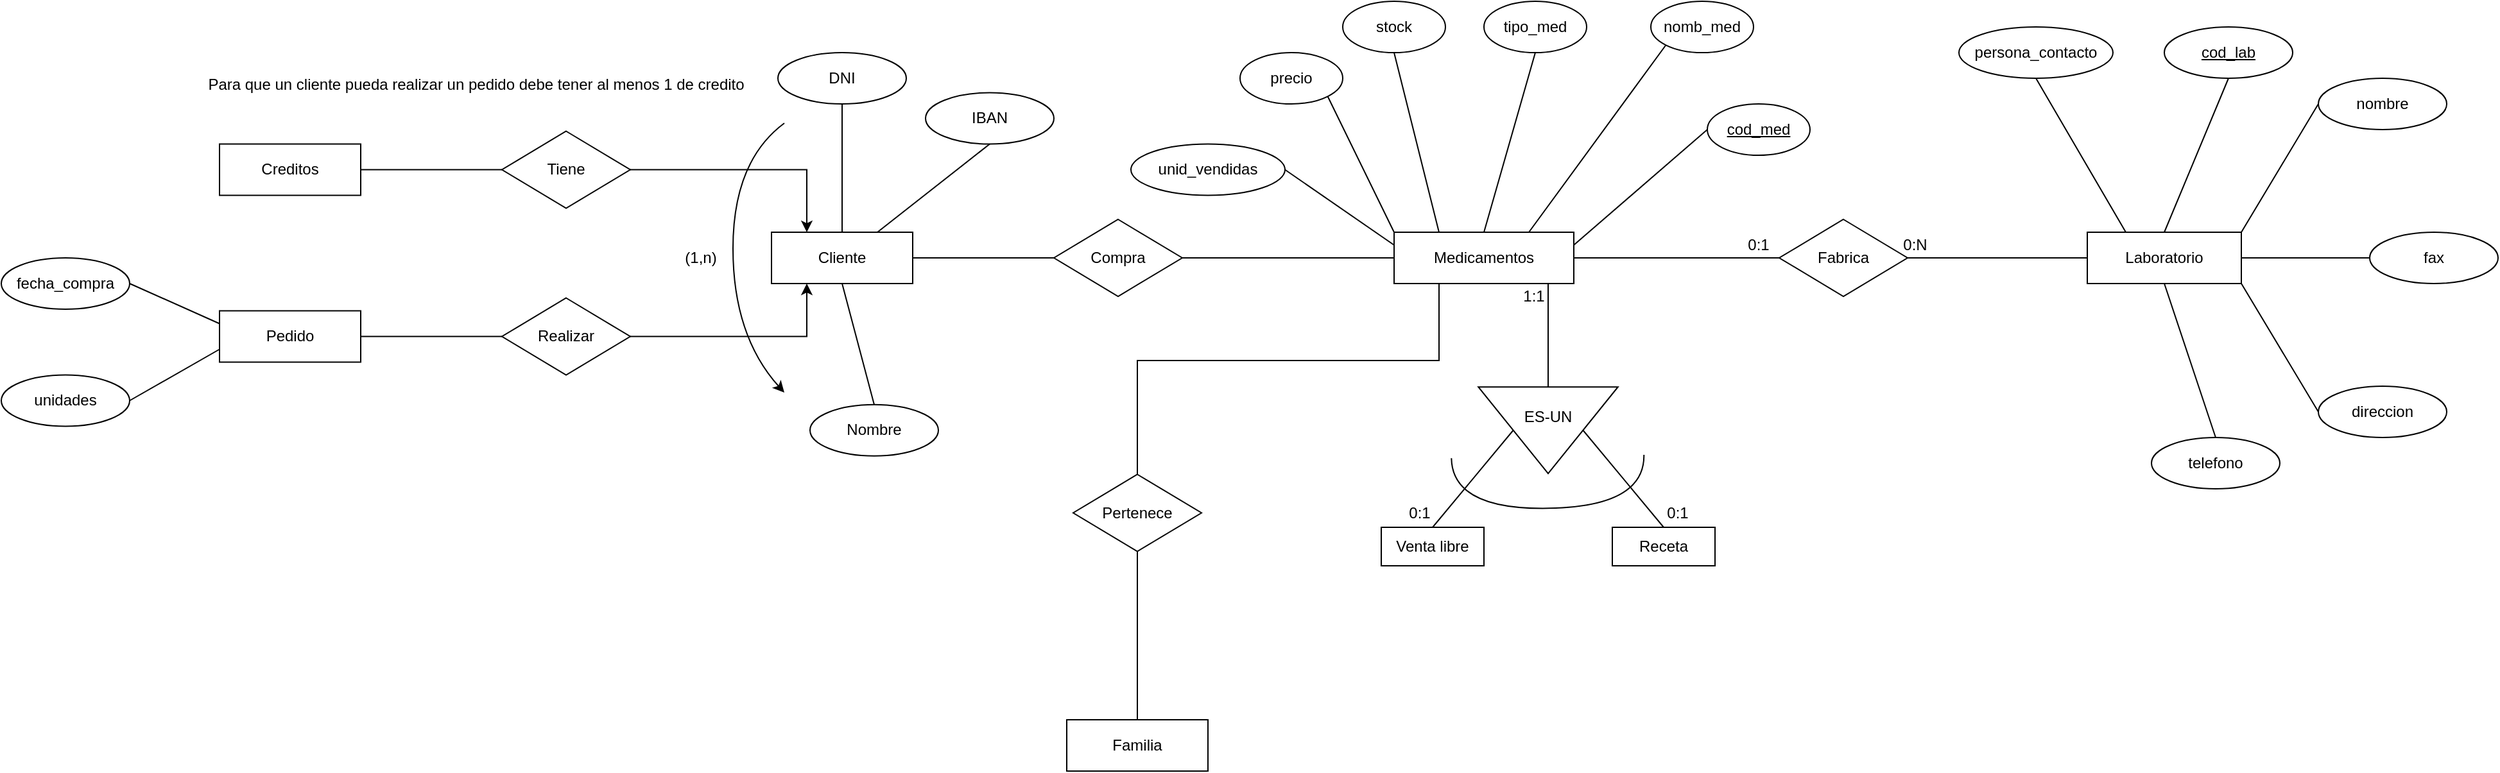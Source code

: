 <mxfile version="22.0.2" type="device">
  <diagram name="Página-1" id="4huNfL7pB0AyObAqlQ7k">
    <mxGraphModel dx="1442" dy="713" grid="1" gridSize="10" guides="1" tooltips="1" connect="1" arrows="1" fold="1" page="1" pageScale="1" pageWidth="4681" pageHeight="3300" math="0" shadow="0">
      <root>
        <mxCell id="0" />
        <mxCell id="1" parent="0" />
        <mxCell id="pyem5_0U6EFI_bZUwjQr-23" value="Laboratorio" style="whiteSpace=wrap;html=1;align=center;" parent="1" vertex="1">
          <mxGeometry x="1645" y="220" width="120" height="40" as="geometry" />
        </mxCell>
        <mxCell id="pyem5_0U6EFI_bZUwjQr-30" value="Medicamentos" style="whiteSpace=wrap;html=1;align=center;movable=1;resizable=1;rotatable=1;deletable=1;editable=1;locked=0;connectable=1;" parent="1" vertex="1">
          <mxGeometry x="1105" y="220" width="140" height="40" as="geometry" />
        </mxCell>
        <mxCell id="pyem5_0U6EFI_bZUwjQr-33" value="nombre" style="ellipse;whiteSpace=wrap;html=1;align=center;" parent="1" vertex="1">
          <mxGeometry x="1825" y="100" width="100" height="40" as="geometry" />
        </mxCell>
        <mxCell id="pyem5_0U6EFI_bZUwjQr-34" value="telefono" style="ellipse;whiteSpace=wrap;html=1;align=center;" parent="1" vertex="1">
          <mxGeometry x="1695" y="380" width="100" height="40" as="geometry" />
        </mxCell>
        <mxCell id="pyem5_0U6EFI_bZUwjQr-35" value="direccion" style="ellipse;whiteSpace=wrap;html=1;align=center;" parent="1" vertex="1">
          <mxGeometry x="1825" y="340" width="100" height="40" as="geometry" />
        </mxCell>
        <mxCell id="pyem5_0U6EFI_bZUwjQr-36" value="fax" style="ellipse;whiteSpace=wrap;html=1;align=center;" parent="1" vertex="1">
          <mxGeometry x="1865" y="220" width="100" height="40" as="geometry" />
        </mxCell>
        <mxCell id="pyem5_0U6EFI_bZUwjQr-37" value="persona_contacto" style="ellipse;whiteSpace=wrap;html=1;align=center;" parent="1" vertex="1">
          <mxGeometry x="1545" y="60" width="120" height="40" as="geometry" />
        </mxCell>
        <mxCell id="pyem5_0U6EFI_bZUwjQr-38" value="" style="endArrow=none;html=1;rounded=0;exitX=0.5;exitY=1;exitDx=0;exitDy=0;entryX=0.25;entryY=0;entryDx=0;entryDy=0;" parent="1" source="pyem5_0U6EFI_bZUwjQr-37" target="pyem5_0U6EFI_bZUwjQr-23" edge="1">
          <mxGeometry width="50" height="50" relative="1" as="geometry">
            <mxPoint x="1425" y="380" as="sourcePoint" />
            <mxPoint x="1475" y="330" as="targetPoint" />
          </mxGeometry>
        </mxCell>
        <mxCell id="pyem5_0U6EFI_bZUwjQr-39" value="" style="endArrow=none;html=1;rounded=0;exitX=0.5;exitY=1;exitDx=0;exitDy=0;entryX=0.5;entryY=0;entryDx=0;entryDy=0;" parent="1" target="pyem5_0U6EFI_bZUwjQr-23" edge="1">
          <mxGeometry width="50" height="50" relative="1" as="geometry">
            <mxPoint x="1755" y="100" as="sourcePoint" />
            <mxPoint x="1615" y="330" as="targetPoint" />
          </mxGeometry>
        </mxCell>
        <mxCell id="pyem5_0U6EFI_bZUwjQr-40" value="" style="endArrow=none;html=1;rounded=0;exitX=0;exitY=0.5;exitDx=0;exitDy=0;entryX=1;entryY=0;entryDx=0;entryDy=0;" parent="1" source="pyem5_0U6EFI_bZUwjQr-33" target="pyem5_0U6EFI_bZUwjQr-23" edge="1">
          <mxGeometry width="50" height="50" relative="1" as="geometry">
            <mxPoint x="1635" y="380" as="sourcePoint" />
            <mxPoint x="1685" y="330" as="targetPoint" />
          </mxGeometry>
        </mxCell>
        <mxCell id="pyem5_0U6EFI_bZUwjQr-41" value="" style="endArrow=none;html=1;rounded=0;exitX=0.5;exitY=0;exitDx=0;exitDy=0;entryX=0.5;entryY=1;entryDx=0;entryDy=0;" parent="1" source="pyem5_0U6EFI_bZUwjQr-34" target="pyem5_0U6EFI_bZUwjQr-23" edge="1">
          <mxGeometry width="50" height="50" relative="1" as="geometry">
            <mxPoint x="1795" y="370" as="sourcePoint" />
            <mxPoint x="1845" y="320" as="targetPoint" />
          </mxGeometry>
        </mxCell>
        <mxCell id="pyem5_0U6EFI_bZUwjQr-42" value="" style="endArrow=none;html=1;rounded=0;exitX=0;exitY=0.5;exitDx=0;exitDy=0;entryX=1;entryY=1;entryDx=0;entryDy=0;" parent="1" source="pyem5_0U6EFI_bZUwjQr-35" target="pyem5_0U6EFI_bZUwjQr-23" edge="1">
          <mxGeometry width="50" height="50" relative="1" as="geometry">
            <mxPoint x="1905" y="400" as="sourcePoint" />
            <mxPoint x="1955" y="350" as="targetPoint" />
          </mxGeometry>
        </mxCell>
        <mxCell id="pyem5_0U6EFI_bZUwjQr-43" value="" style="endArrow=none;html=1;rounded=0;exitX=0;exitY=0.5;exitDx=0;exitDy=0;entryX=1;entryY=0.5;entryDx=0;entryDy=0;" parent="1" source="pyem5_0U6EFI_bZUwjQr-36" target="pyem5_0U6EFI_bZUwjQr-23" edge="1">
          <mxGeometry width="50" height="50" relative="1" as="geometry">
            <mxPoint x="1815" y="330" as="sourcePoint" />
            <mxPoint x="1865" y="280" as="targetPoint" />
          </mxGeometry>
        </mxCell>
        <mxCell id="pyem5_0U6EFI_bZUwjQr-44" value="cod_lab" style="ellipse;whiteSpace=wrap;html=1;align=center;fontStyle=4;" parent="1" vertex="1">
          <mxGeometry x="1705" y="60" width="100" height="40" as="geometry" />
        </mxCell>
        <mxCell id="pyem5_0U6EFI_bZUwjQr-48" value="nomb_med" style="ellipse;whiteSpace=wrap;html=1;align=center;" parent="1" vertex="1">
          <mxGeometry x="1305" y="40" width="80" height="40" as="geometry" />
        </mxCell>
        <mxCell id="pyem5_0U6EFI_bZUwjQr-49" value="cod_med" style="ellipse;whiteSpace=wrap;html=1;align=center;fontStyle=4;" parent="1" vertex="1">
          <mxGeometry x="1349" y="120" width="80" height="40" as="geometry" />
        </mxCell>
        <mxCell id="pyem5_0U6EFI_bZUwjQr-50" value="tipo_med" style="ellipse;whiteSpace=wrap;html=1;align=center;" parent="1" vertex="1">
          <mxGeometry x="1175" y="40" width="80" height="40" as="geometry" />
        </mxCell>
        <mxCell id="pyem5_0U6EFI_bZUwjQr-51" value="stock" style="ellipse;whiteSpace=wrap;html=1;align=center;" parent="1" vertex="1">
          <mxGeometry x="1065" y="40" width="80" height="40" as="geometry" />
        </mxCell>
        <mxCell id="pyem5_0U6EFI_bZUwjQr-52" value="unid_vendidas" style="ellipse;whiteSpace=wrap;html=1;align=center;" parent="1" vertex="1">
          <mxGeometry x="900" y="151.25" width="120" height="40" as="geometry" />
        </mxCell>
        <mxCell id="pyem5_0U6EFI_bZUwjQr-53" value="precio" style="ellipse;whiteSpace=wrap;html=1;align=center;" parent="1" vertex="1">
          <mxGeometry x="985" y="80" width="80" height="40" as="geometry" />
        </mxCell>
        <mxCell id="pyem5_0U6EFI_bZUwjQr-54" value="" style="endArrow=none;html=1;rounded=0;exitX=1;exitY=0.25;exitDx=0;exitDy=0;entryX=0;entryY=0.5;entryDx=0;entryDy=0;" parent="1" source="pyem5_0U6EFI_bZUwjQr-30" target="pyem5_0U6EFI_bZUwjQr-49" edge="1">
          <mxGeometry width="50" height="50" relative="1" as="geometry">
            <mxPoint x="1140" y="180" as="sourcePoint" />
            <mxPoint x="1190" y="130" as="targetPoint" />
          </mxGeometry>
        </mxCell>
        <mxCell id="pyem5_0U6EFI_bZUwjQr-55" value="" style="endArrow=none;html=1;rounded=0;exitX=0.75;exitY=0;exitDx=0;exitDy=0;entryX=0;entryY=1;entryDx=0;entryDy=0;" parent="1" source="pyem5_0U6EFI_bZUwjQr-30" target="pyem5_0U6EFI_bZUwjQr-48" edge="1">
          <mxGeometry width="50" height="50" relative="1" as="geometry">
            <mxPoint x="1110" y="170" as="sourcePoint" />
            <mxPoint x="1160" y="120" as="targetPoint" />
          </mxGeometry>
        </mxCell>
        <mxCell id="pyem5_0U6EFI_bZUwjQr-57" value="" style="endArrow=none;html=1;rounded=0;exitX=0.5;exitY=1;exitDx=0;exitDy=0;entryX=0.5;entryY=0;entryDx=0;entryDy=0;" parent="1" source="pyem5_0U6EFI_bZUwjQr-50" target="pyem5_0U6EFI_bZUwjQr-30" edge="1">
          <mxGeometry width="50" height="50" relative="1" as="geometry">
            <mxPoint x="1040" y="190" as="sourcePoint" />
            <mxPoint x="1090" y="140" as="targetPoint" />
          </mxGeometry>
        </mxCell>
        <mxCell id="pyem5_0U6EFI_bZUwjQr-58" value="" style="endArrow=none;html=1;rounded=0;exitX=0.5;exitY=1;exitDx=0;exitDy=0;entryX=0.25;entryY=0;entryDx=0;entryDy=0;" parent="1" source="pyem5_0U6EFI_bZUwjQr-51" target="pyem5_0U6EFI_bZUwjQr-30" edge="1">
          <mxGeometry width="50" height="50" relative="1" as="geometry">
            <mxPoint x="1040" y="320" as="sourcePoint" />
            <mxPoint x="1105" y="230" as="targetPoint" />
          </mxGeometry>
        </mxCell>
        <mxCell id="pyem5_0U6EFI_bZUwjQr-59" value="" style="endArrow=none;html=1;rounded=0;exitX=1;exitY=0.5;exitDx=0;exitDy=0;entryX=0;entryY=0.25;entryDx=0;entryDy=0;" parent="1" source="pyem5_0U6EFI_bZUwjQr-52" target="pyem5_0U6EFI_bZUwjQr-30" edge="1">
          <mxGeometry width="50" height="50" relative="1" as="geometry">
            <mxPoint x="1080" y="340" as="sourcePoint" />
            <mxPoint x="1115" y="260" as="targetPoint" />
          </mxGeometry>
        </mxCell>
        <mxCell id="pyem5_0U6EFI_bZUwjQr-60" value="" style="endArrow=none;html=1;rounded=0;entryX=0;entryY=0;entryDx=0;entryDy=0;exitX=1;exitY=1;exitDx=0;exitDy=0;" parent="1" source="pyem5_0U6EFI_bZUwjQr-53" target="pyem5_0U6EFI_bZUwjQr-30" edge="1">
          <mxGeometry width="50" height="50" relative="1" as="geometry">
            <mxPoint x="1180" y="340" as="sourcePoint" />
            <mxPoint x="1230" y="290" as="targetPoint" />
          </mxGeometry>
        </mxCell>
        <mxCell id="Z-8YK5pispEgypqx1QHl-19" value="" style="triangle;whiteSpace=wrap;html=1;rotation=90;" parent="1" vertex="1">
          <mxGeometry x="1191.25" y="320" width="67.5" height="108.75" as="geometry" />
        </mxCell>
        <mxCell id="Z-8YK5pispEgypqx1QHl-21" value="" style="endArrow=none;html=1;rounded=0;entryX=0.5;entryY=1;entryDx=0;entryDy=0;exitX=0;exitY=0.5;exitDx=0;exitDy=0;" parent="1" source="Z-8YK5pispEgypqx1QHl-19" edge="1">
          <mxGeometry width="50" height="50" relative="1" as="geometry">
            <mxPoint x="1195" y="330" as="sourcePoint" />
            <mxPoint x="1225" y="260.0" as="targetPoint" />
          </mxGeometry>
        </mxCell>
        <mxCell id="Z-8YK5pispEgypqx1QHl-25" value="" style="endArrow=none;html=1;rounded=0;exitX=0.5;exitY=0;exitDx=0;exitDy=0;entryX=0.5;entryY=1;entryDx=0;entryDy=0;" parent="1" target="Z-8YK5pispEgypqx1QHl-19" edge="1">
          <mxGeometry width="50" height="50" relative="1" as="geometry">
            <mxPoint x="1135" y="450" as="sourcePoint" />
            <mxPoint x="1105" y="320" as="targetPoint" />
          </mxGeometry>
        </mxCell>
        <mxCell id="Z-8YK5pispEgypqx1QHl-27" value="" style="endArrow=none;html=1;rounded=0;entryX=0.5;entryY=0;entryDx=0;entryDy=0;exitX=0.5;exitY=0;exitDx=0;exitDy=0;" parent="1" target="Z-8YK5pispEgypqx1QHl-19" edge="1">
          <mxGeometry width="50" height="50" relative="1" as="geometry">
            <mxPoint x="1315" y="450" as="sourcePoint" />
            <mxPoint x="1325" y="390" as="targetPoint" />
          </mxGeometry>
        </mxCell>
        <mxCell id="Z-8YK5pispEgypqx1QHl-28" value="1:1" style="text;html=1;strokeColor=none;fillColor=none;align=center;verticalAlign=middle;whiteSpace=wrap;rounded=0;" parent="1" vertex="1">
          <mxGeometry x="1204.81" y="260" width="18.25" height="20" as="geometry" />
        </mxCell>
        <mxCell id="Z-8YK5pispEgypqx1QHl-29" value="0:1" style="text;html=1;strokeColor=none;fillColor=none;align=center;verticalAlign=middle;whiteSpace=wrap;rounded=0;" parent="1" vertex="1">
          <mxGeometry x="1115" y="428.75" width="20" height="20" as="geometry" />
        </mxCell>
        <mxCell id="Z-8YK5pispEgypqx1QHl-30" value="0:1" style="text;html=1;strokeColor=none;fillColor=none;align=center;verticalAlign=middle;whiteSpace=wrap;rounded=0;" parent="1" vertex="1">
          <mxGeometry x="1315" y="428.75" width="22" height="20" as="geometry" />
        </mxCell>
        <mxCell id="Z-8YK5pispEgypqx1QHl-31" value="Fabrica" style="shape=rhombus;perimeter=rhombusPerimeter;whiteSpace=wrap;html=1;align=center;" parent="1" vertex="1">
          <mxGeometry x="1405" y="210" width="100" height="60" as="geometry" />
        </mxCell>
        <mxCell id="Z-8YK5pispEgypqx1QHl-32" value="" style="endArrow=none;html=1;rounded=0;exitX=1;exitY=0.5;exitDx=0;exitDy=0;entryX=0;entryY=0.5;entryDx=0;entryDy=0;" parent="1" source="pyem5_0U6EFI_bZUwjQr-30" target="Z-8YK5pispEgypqx1QHl-31" edge="1">
          <mxGeometry width="50" height="50" relative="1" as="geometry">
            <mxPoint x="1445" y="360" as="sourcePoint" />
            <mxPoint x="1495" y="310" as="targetPoint" />
          </mxGeometry>
        </mxCell>
        <mxCell id="Z-8YK5pispEgypqx1QHl-33" value="" style="endArrow=none;html=1;rounded=0;exitX=1;exitY=0.5;exitDx=0;exitDy=0;entryX=0;entryY=0.5;entryDx=0;entryDy=0;" parent="1" source="Z-8YK5pispEgypqx1QHl-31" target="pyem5_0U6EFI_bZUwjQr-23" edge="1">
          <mxGeometry width="50" height="50" relative="1" as="geometry">
            <mxPoint x="1515" y="310" as="sourcePoint" />
            <mxPoint x="1565" y="260" as="targetPoint" />
          </mxGeometry>
        </mxCell>
        <mxCell id="Z-8YK5pispEgypqx1QHl-34" value="0:1" style="text;html=1;strokeColor=none;fillColor=none;align=center;verticalAlign=middle;whiteSpace=wrap;rounded=0;" parent="1" vertex="1">
          <mxGeometry x="1373" y="220" width="32" height="20" as="geometry" />
        </mxCell>
        <mxCell id="Z-8YK5pispEgypqx1QHl-35" value="0:N" style="text;html=1;strokeColor=none;fillColor=none;align=center;verticalAlign=middle;whiteSpace=wrap;rounded=0;" parent="1" vertex="1">
          <mxGeometry x="1495" y="220" width="32" height="20" as="geometry" />
        </mxCell>
        <mxCell id="Z-8YK5pispEgypqx1QHl-37" value="Venta libre" style="whiteSpace=wrap;html=1;align=center;" parent="1" vertex="1">
          <mxGeometry x="1095" y="450" width="80" height="30" as="geometry" />
        </mxCell>
        <mxCell id="Z-8YK5pispEgypqx1QHl-39" value="Receta" style="whiteSpace=wrap;html=1;align=center;" parent="1" vertex="1">
          <mxGeometry x="1275" y="450" width="80" height="30" as="geometry" />
        </mxCell>
        <mxCell id="Z-8YK5pispEgypqx1QHl-40" value="ES-UN" style="text;html=1;strokeColor=none;fillColor=none;align=center;verticalAlign=middle;whiteSpace=wrap;rounded=0;" parent="1" vertex="1">
          <mxGeometry x="1190" y="344.38" width="70" height="40" as="geometry" />
        </mxCell>
        <mxCell id="Z-8YK5pispEgypqx1QHl-42" value="" style="shape=requiredInterface;html=1;verticalLabelPosition=bottom;sketch=0;rotation=89;" parent="1" vertex="1">
          <mxGeometry x="1204.81" y="340" width="40.37" height="150" as="geometry" />
        </mxCell>
        <mxCell id="Z-8YK5pispEgypqx1QHl-44" value="Pertenece" style="shape=rhombus;perimeter=rhombusPerimeter;whiteSpace=wrap;html=1;align=center;" parent="1" vertex="1">
          <mxGeometry x="855" y="408.75" width="100" height="60" as="geometry" />
        </mxCell>
        <mxCell id="Z-8YK5pispEgypqx1QHl-45" value="" style="endArrow=none;html=1;rounded=0;exitX=0.5;exitY=0;exitDx=0;exitDy=0;entryX=0.25;entryY=1;entryDx=0;entryDy=0;" parent="1" source="Z-8YK5pispEgypqx1QHl-44" target="pyem5_0U6EFI_bZUwjQr-30" edge="1">
          <mxGeometry width="50" height="50" relative="1" as="geometry">
            <mxPoint x="945" y="270" as="sourcePoint" />
            <mxPoint x="995" y="220" as="targetPoint" />
            <Array as="points">
              <mxPoint x="905" y="320" />
              <mxPoint x="1140" y="320" />
            </Array>
          </mxGeometry>
        </mxCell>
        <mxCell id="Z-8YK5pispEgypqx1QHl-46" value="Familia" style="whiteSpace=wrap;html=1;align=center;" parent="1" vertex="1">
          <mxGeometry x="850" y="600" width="110" height="40" as="geometry" />
        </mxCell>
        <mxCell id="Z-8YK5pispEgypqx1QHl-47" value="" style="endArrow=none;html=1;rounded=0;exitX=0.5;exitY=0;exitDx=0;exitDy=0;entryX=0.5;entryY=1;entryDx=0;entryDy=0;" parent="1" source="Z-8YK5pispEgypqx1QHl-46" target="Z-8YK5pispEgypqx1QHl-44" edge="1">
          <mxGeometry width="50" height="50" relative="1" as="geometry">
            <mxPoint x="765" y="340" as="sourcePoint" />
            <mxPoint x="815" y="290" as="targetPoint" />
          </mxGeometry>
        </mxCell>
        <mxCell id="Gtzn6xz9MkHQqkQwpUfN-8" style="edgeStyle=orthogonalEdgeStyle;rounded=0;orthogonalLoop=1;jettySize=auto;html=1;entryX=0.25;entryY=0;entryDx=0;entryDy=0;" edge="1" parent="1" source="Z-8YK5pispEgypqx1QHl-53" target="PIv17GA64IwjZbZuyJ4A-2">
          <mxGeometry relative="1" as="geometry" />
        </mxCell>
        <mxCell id="Z-8YK5pispEgypqx1QHl-53" value="Tiene" style="shape=rhombus;perimeter=rhombusPerimeter;whiteSpace=wrap;html=1;align=center;" parent="1" vertex="1">
          <mxGeometry x="410" y="141.25" width="100" height="60" as="geometry" />
        </mxCell>
        <mxCell id="Z-8YK5pispEgypqx1QHl-54" value="Pedido" style="whiteSpace=wrap;html=1;align=center;" parent="1" vertex="1">
          <mxGeometry x="190" y="281.25" width="110" height="40" as="geometry" />
        </mxCell>
        <mxCell id="Gtzn6xz9MkHQqkQwpUfN-7" style="edgeStyle=orthogonalEdgeStyle;rounded=0;orthogonalLoop=1;jettySize=auto;html=1;entryX=0.25;entryY=1;entryDx=0;entryDy=0;" edge="1" parent="1" source="PIv17GA64IwjZbZuyJ4A-1" target="PIv17GA64IwjZbZuyJ4A-2">
          <mxGeometry relative="1" as="geometry" />
        </mxCell>
        <mxCell id="PIv17GA64IwjZbZuyJ4A-1" value="Realizar" style="shape=rhombus;perimeter=rhombusPerimeter;whiteSpace=wrap;html=1;align=center;" parent="1" vertex="1">
          <mxGeometry x="410" y="271.25" width="100" height="60" as="geometry" />
        </mxCell>
        <mxCell id="PIv17GA64IwjZbZuyJ4A-2" value="Cliente" style="whiteSpace=wrap;html=1;align=center;" parent="1" vertex="1">
          <mxGeometry x="620" y="220" width="110" height="40" as="geometry" />
        </mxCell>
        <mxCell id="PIv17GA64IwjZbZuyJ4A-5" value="fecha_compra" style="ellipse;whiteSpace=wrap;html=1;align=center;" parent="1" vertex="1">
          <mxGeometry x="20" y="240" width="100" height="40" as="geometry" />
        </mxCell>
        <mxCell id="PIv17GA64IwjZbZuyJ4A-6" value="unidades" style="ellipse;whiteSpace=wrap;html=1;align=center;" parent="1" vertex="1">
          <mxGeometry x="20" y="331.25" width="100" height="40" as="geometry" />
        </mxCell>
        <mxCell id="PIv17GA64IwjZbZuyJ4A-17" value="DNI" style="ellipse;whiteSpace=wrap;html=1;align=center;" parent="1" vertex="1">
          <mxGeometry x="625" y="80" width="100" height="40" as="geometry" />
        </mxCell>
        <mxCell id="PIv17GA64IwjZbZuyJ4A-18" value="Nombre" style="ellipse;whiteSpace=wrap;html=1;align=center;" parent="1" vertex="1">
          <mxGeometry x="650" y="354.38" width="100" height="40" as="geometry" />
        </mxCell>
        <mxCell id="PIv17GA64IwjZbZuyJ4A-19" value="IBAN" style="ellipse;whiteSpace=wrap;html=1;align=center;" parent="1" vertex="1">
          <mxGeometry x="740" y="111.25" width="100" height="40" as="geometry" />
        </mxCell>
        <mxCell id="Gtzn6xz9MkHQqkQwpUfN-3" value="Creditos" style="whiteSpace=wrap;html=1;align=center;" vertex="1" parent="1">
          <mxGeometry x="190" y="151.25" width="110" height="40" as="geometry" />
        </mxCell>
        <mxCell id="Gtzn6xz9MkHQqkQwpUfN-4" value="" style="endArrow=none;html=1;rounded=0;exitX=1;exitY=0.5;exitDx=0;exitDy=0;entryX=0;entryY=0.5;entryDx=0;entryDy=0;" edge="1" parent="1" source="Z-8YK5pispEgypqx1QHl-54" target="PIv17GA64IwjZbZuyJ4A-1">
          <mxGeometry width="50" height="50" relative="1" as="geometry">
            <mxPoint x="320" y="271.25" as="sourcePoint" />
            <mxPoint x="370" y="221.25" as="targetPoint" />
          </mxGeometry>
        </mxCell>
        <mxCell id="Gtzn6xz9MkHQqkQwpUfN-5" value="" style="endArrow=none;html=1;rounded=0;exitX=1;exitY=0.5;exitDx=0;exitDy=0;entryX=0;entryY=0.5;entryDx=0;entryDy=0;" edge="1" parent="1" source="Gtzn6xz9MkHQqkQwpUfN-3" target="Z-8YK5pispEgypqx1QHl-53">
          <mxGeometry width="50" height="50" relative="1" as="geometry">
            <mxPoint x="300" y="131.25" as="sourcePoint" />
            <mxPoint x="350" y="81.25" as="targetPoint" />
          </mxGeometry>
        </mxCell>
        <mxCell id="Gtzn6xz9MkHQqkQwpUfN-6" value="Para que un cliente pueda realizar un pedido debe tener al menos 1 de credito" style="text;html=1;strokeColor=none;fillColor=none;align=center;verticalAlign=middle;whiteSpace=wrap;rounded=0;" vertex="1" parent="1">
          <mxGeometry x="180" y="90" width="420" height="30" as="geometry" />
        </mxCell>
        <mxCell id="Gtzn6xz9MkHQqkQwpUfN-9" value="" style="curved=1;endArrow=classic;html=1;rounded=0;" edge="1" parent="1">
          <mxGeometry width="50" height="50" relative="1" as="geometry">
            <mxPoint x="630" y="135" as="sourcePoint" />
            <mxPoint x="630" y="345" as="targetPoint" />
            <Array as="points">
              <mxPoint x="590" y="164.62" />
              <mxPoint x="590" y="300.62" />
            </Array>
          </mxGeometry>
        </mxCell>
        <mxCell id="Gtzn6xz9MkHQqkQwpUfN-10" value="(1,n)" style="text;html=1;strokeColor=none;fillColor=none;align=center;verticalAlign=middle;whiteSpace=wrap;rounded=0;" vertex="1" parent="1">
          <mxGeometry x="550" y="230" width="30" height="20" as="geometry" />
        </mxCell>
        <mxCell id="Gtzn6xz9MkHQqkQwpUfN-12" value="Compra" style="shape=rhombus;perimeter=rhombusPerimeter;whiteSpace=wrap;html=1;align=center;" vertex="1" parent="1">
          <mxGeometry x="840" y="210" width="100" height="60" as="geometry" />
        </mxCell>
        <mxCell id="Gtzn6xz9MkHQqkQwpUfN-14" value="" style="endArrow=none;html=1;rounded=0;exitX=1;exitY=0.5;exitDx=0;exitDy=0;entryX=0;entryY=0.5;entryDx=0;entryDy=0;" edge="1" parent="1" source="PIv17GA64IwjZbZuyJ4A-2" target="Gtzn6xz9MkHQqkQwpUfN-12">
          <mxGeometry width="50" height="50" relative="1" as="geometry">
            <mxPoint x="770" y="200" as="sourcePoint" />
            <mxPoint x="820" y="150" as="targetPoint" />
          </mxGeometry>
        </mxCell>
        <mxCell id="Gtzn6xz9MkHQqkQwpUfN-15" value="" style="endArrow=none;html=1;rounded=0;exitX=1;exitY=0.5;exitDx=0;exitDy=0;" edge="1" parent="1" source="Gtzn6xz9MkHQqkQwpUfN-12" target="pyem5_0U6EFI_bZUwjQr-30">
          <mxGeometry width="50" height="50" relative="1" as="geometry">
            <mxPoint x="960" y="250" as="sourcePoint" />
            <mxPoint x="1050" y="239.5" as="targetPoint" />
          </mxGeometry>
        </mxCell>
        <mxCell id="Gtzn6xz9MkHQqkQwpUfN-16" value="" style="endArrow=none;html=1;rounded=0;exitX=0.5;exitY=0;exitDx=0;exitDy=0;entryX=0.5;entryY=1;entryDx=0;entryDy=0;" edge="1" parent="1" source="PIv17GA64IwjZbZuyJ4A-18" target="PIv17GA64IwjZbZuyJ4A-2">
          <mxGeometry width="50" height="50" relative="1" as="geometry">
            <mxPoint x="690" y="330" as="sourcePoint" />
            <mxPoint x="740" y="280" as="targetPoint" />
          </mxGeometry>
        </mxCell>
        <mxCell id="Gtzn6xz9MkHQqkQwpUfN-17" value="" style="endArrow=none;html=1;rounded=0;entryX=0.5;entryY=1;entryDx=0;entryDy=0;exitX=0.5;exitY=0;exitDx=0;exitDy=0;" edge="1" parent="1" source="PIv17GA64IwjZbZuyJ4A-2" target="PIv17GA64IwjZbZuyJ4A-17">
          <mxGeometry width="50" height="50" relative="1" as="geometry">
            <mxPoint x="680" y="210" as="sourcePoint" />
            <mxPoint x="730" y="160" as="targetPoint" />
          </mxGeometry>
        </mxCell>
        <mxCell id="Gtzn6xz9MkHQqkQwpUfN-18" value="" style="endArrow=none;html=1;rounded=0;entryX=0.5;entryY=1;entryDx=0;entryDy=0;exitX=0.75;exitY=0;exitDx=0;exitDy=0;" edge="1" parent="1" source="PIv17GA64IwjZbZuyJ4A-2" target="PIv17GA64IwjZbZuyJ4A-19">
          <mxGeometry width="50" height="50" relative="1" as="geometry">
            <mxPoint x="700" y="240" as="sourcePoint" />
            <mxPoint x="750" y="190" as="targetPoint" />
          </mxGeometry>
        </mxCell>
        <mxCell id="Gtzn6xz9MkHQqkQwpUfN-19" value="" style="endArrow=none;html=1;rounded=0;exitX=1;exitY=0.5;exitDx=0;exitDy=0;entryX=0;entryY=0.75;entryDx=0;entryDy=0;" edge="1" parent="1" source="PIv17GA64IwjZbZuyJ4A-6" target="Z-8YK5pispEgypqx1QHl-54">
          <mxGeometry width="50" height="50" relative="1" as="geometry">
            <mxPoint x="180" y="410" as="sourcePoint" />
            <mxPoint x="230" y="360" as="targetPoint" />
          </mxGeometry>
        </mxCell>
        <mxCell id="Gtzn6xz9MkHQqkQwpUfN-20" value="" style="endArrow=none;html=1;rounded=0;exitX=1;exitY=0.5;exitDx=0;exitDy=0;entryX=0;entryY=0.25;entryDx=0;entryDy=0;" edge="1" parent="1" source="PIv17GA64IwjZbZuyJ4A-5" target="Z-8YK5pispEgypqx1QHl-54">
          <mxGeometry width="50" height="50" relative="1" as="geometry">
            <mxPoint x="120" y="240" as="sourcePoint" />
            <mxPoint x="170" y="190" as="targetPoint" />
          </mxGeometry>
        </mxCell>
      </root>
    </mxGraphModel>
  </diagram>
</mxfile>
